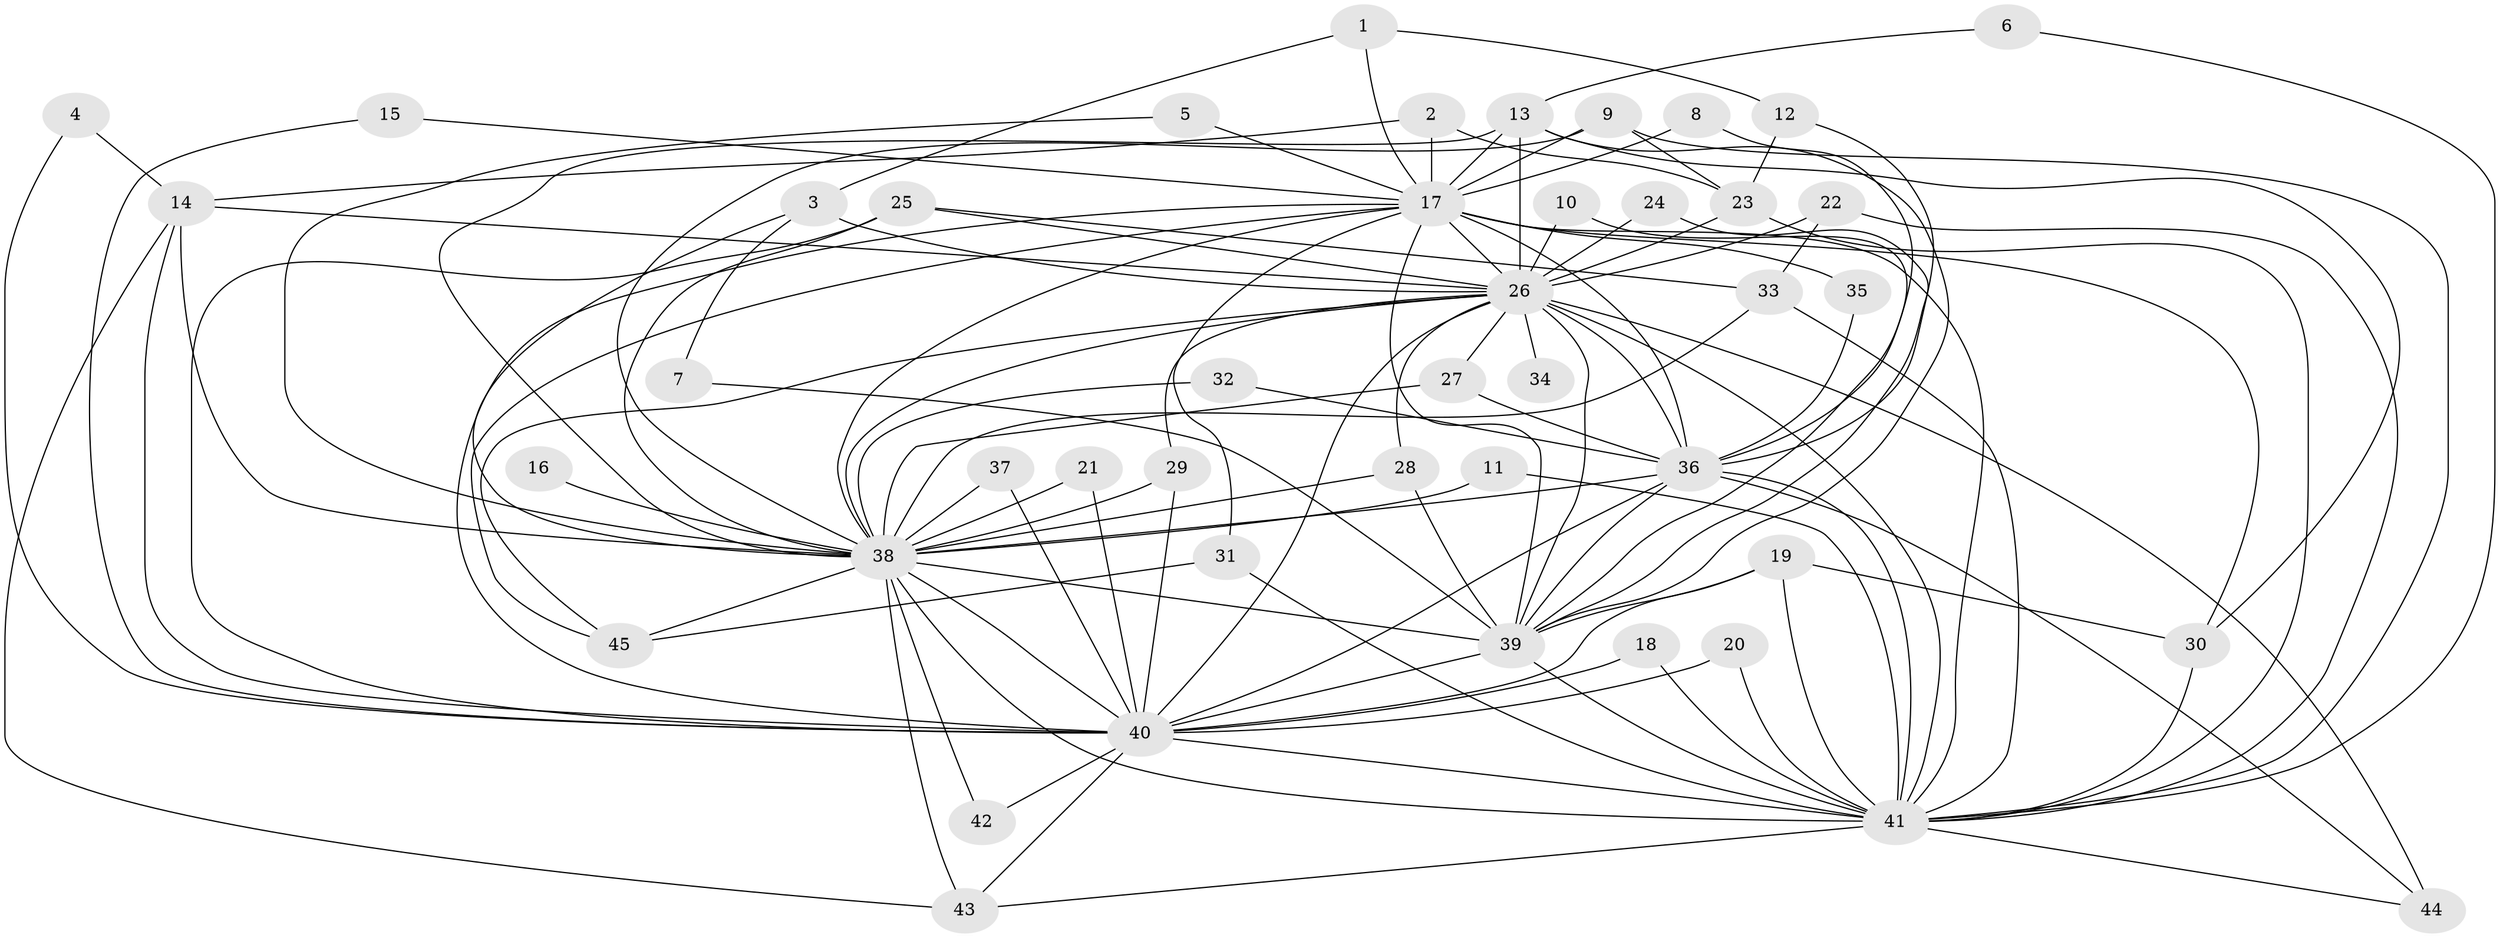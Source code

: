 // original degree distribution, {24: 0.011111111111111112, 25: 0.022222222222222223, 19: 0.011111111111111112, 23: 0.022222222222222223, 13: 0.011111111111111112, 14: 0.011111111111111112, 18: 0.022222222222222223, 5: 0.022222222222222223, 4: 0.08888888888888889, 3: 0.2, 2: 0.5555555555555556, 6: 0.022222222222222223}
// Generated by graph-tools (version 1.1) at 2025/49/03/09/25 03:49:40]
// undirected, 45 vertices, 116 edges
graph export_dot {
graph [start="1"]
  node [color=gray90,style=filled];
  1;
  2;
  3;
  4;
  5;
  6;
  7;
  8;
  9;
  10;
  11;
  12;
  13;
  14;
  15;
  16;
  17;
  18;
  19;
  20;
  21;
  22;
  23;
  24;
  25;
  26;
  27;
  28;
  29;
  30;
  31;
  32;
  33;
  34;
  35;
  36;
  37;
  38;
  39;
  40;
  41;
  42;
  43;
  44;
  45;
  1 -- 3 [weight=1.0];
  1 -- 12 [weight=1.0];
  1 -- 17 [weight=1.0];
  2 -- 14 [weight=1.0];
  2 -- 17 [weight=1.0];
  2 -- 23 [weight=1.0];
  3 -- 7 [weight=1.0];
  3 -- 26 [weight=2.0];
  3 -- 38 [weight=1.0];
  4 -- 14 [weight=1.0];
  4 -- 40 [weight=1.0];
  5 -- 17 [weight=1.0];
  5 -- 38 [weight=1.0];
  6 -- 13 [weight=1.0];
  6 -- 41 [weight=1.0];
  7 -- 39 [weight=1.0];
  8 -- 17 [weight=1.0];
  8 -- 36 [weight=1.0];
  9 -- 17 [weight=1.0];
  9 -- 23 [weight=1.0];
  9 -- 38 [weight=1.0];
  9 -- 41 [weight=1.0];
  10 -- 26 [weight=1.0];
  10 -- 39 [weight=1.0];
  11 -- 38 [weight=1.0];
  11 -- 41 [weight=1.0];
  12 -- 23 [weight=1.0];
  12 -- 36 [weight=1.0];
  13 -- 17 [weight=1.0];
  13 -- 26 [weight=1.0];
  13 -- 30 [weight=1.0];
  13 -- 38 [weight=1.0];
  13 -- 39 [weight=1.0];
  14 -- 26 [weight=1.0];
  14 -- 38 [weight=1.0];
  14 -- 40 [weight=1.0];
  14 -- 43 [weight=1.0];
  15 -- 17 [weight=1.0];
  15 -- 40 [weight=1.0];
  16 -- 38 [weight=1.0];
  17 -- 26 [weight=3.0];
  17 -- 30 [weight=1.0];
  17 -- 31 [weight=1.0];
  17 -- 35 [weight=1.0];
  17 -- 36 [weight=2.0];
  17 -- 38 [weight=2.0];
  17 -- 39 [weight=1.0];
  17 -- 40 [weight=1.0];
  17 -- 41 [weight=2.0];
  17 -- 45 [weight=1.0];
  18 -- 40 [weight=1.0];
  18 -- 41 [weight=1.0];
  19 -- 30 [weight=1.0];
  19 -- 39 [weight=1.0];
  19 -- 40 [weight=1.0];
  19 -- 41 [weight=1.0];
  20 -- 40 [weight=1.0];
  20 -- 41 [weight=1.0];
  21 -- 38 [weight=1.0];
  21 -- 40 [weight=1.0];
  22 -- 26 [weight=3.0];
  22 -- 33 [weight=2.0];
  22 -- 41 [weight=1.0];
  23 -- 26 [weight=1.0];
  23 -- 41 [weight=1.0];
  24 -- 26 [weight=1.0];
  24 -- 39 [weight=1.0];
  25 -- 26 [weight=1.0];
  25 -- 33 [weight=1.0];
  25 -- 38 [weight=1.0];
  25 -- 40 [weight=2.0];
  26 -- 27 [weight=1.0];
  26 -- 28 [weight=1.0];
  26 -- 29 [weight=1.0];
  26 -- 34 [weight=1.0];
  26 -- 36 [weight=3.0];
  26 -- 38 [weight=6.0];
  26 -- 39 [weight=3.0];
  26 -- 40 [weight=2.0];
  26 -- 41 [weight=5.0];
  26 -- 44 [weight=2.0];
  26 -- 45 [weight=1.0];
  27 -- 36 [weight=1.0];
  27 -- 38 [weight=1.0];
  28 -- 38 [weight=1.0];
  28 -- 39 [weight=1.0];
  29 -- 38 [weight=1.0];
  29 -- 40 [weight=1.0];
  30 -- 41 [weight=1.0];
  31 -- 41 [weight=1.0];
  31 -- 45 [weight=1.0];
  32 -- 36 [weight=1.0];
  32 -- 38 [weight=1.0];
  33 -- 38 [weight=1.0];
  33 -- 41 [weight=1.0];
  35 -- 36 [weight=1.0];
  36 -- 38 [weight=2.0];
  36 -- 39 [weight=1.0];
  36 -- 40 [weight=1.0];
  36 -- 41 [weight=3.0];
  36 -- 44 [weight=1.0];
  37 -- 38 [weight=1.0];
  37 -- 40 [weight=1.0];
  38 -- 39 [weight=2.0];
  38 -- 40 [weight=2.0];
  38 -- 41 [weight=4.0];
  38 -- 42 [weight=1.0];
  38 -- 43 [weight=1.0];
  38 -- 45 [weight=1.0];
  39 -- 40 [weight=3.0];
  39 -- 41 [weight=3.0];
  40 -- 41 [weight=2.0];
  40 -- 42 [weight=1.0];
  40 -- 43 [weight=1.0];
  41 -- 43 [weight=1.0];
  41 -- 44 [weight=1.0];
}
